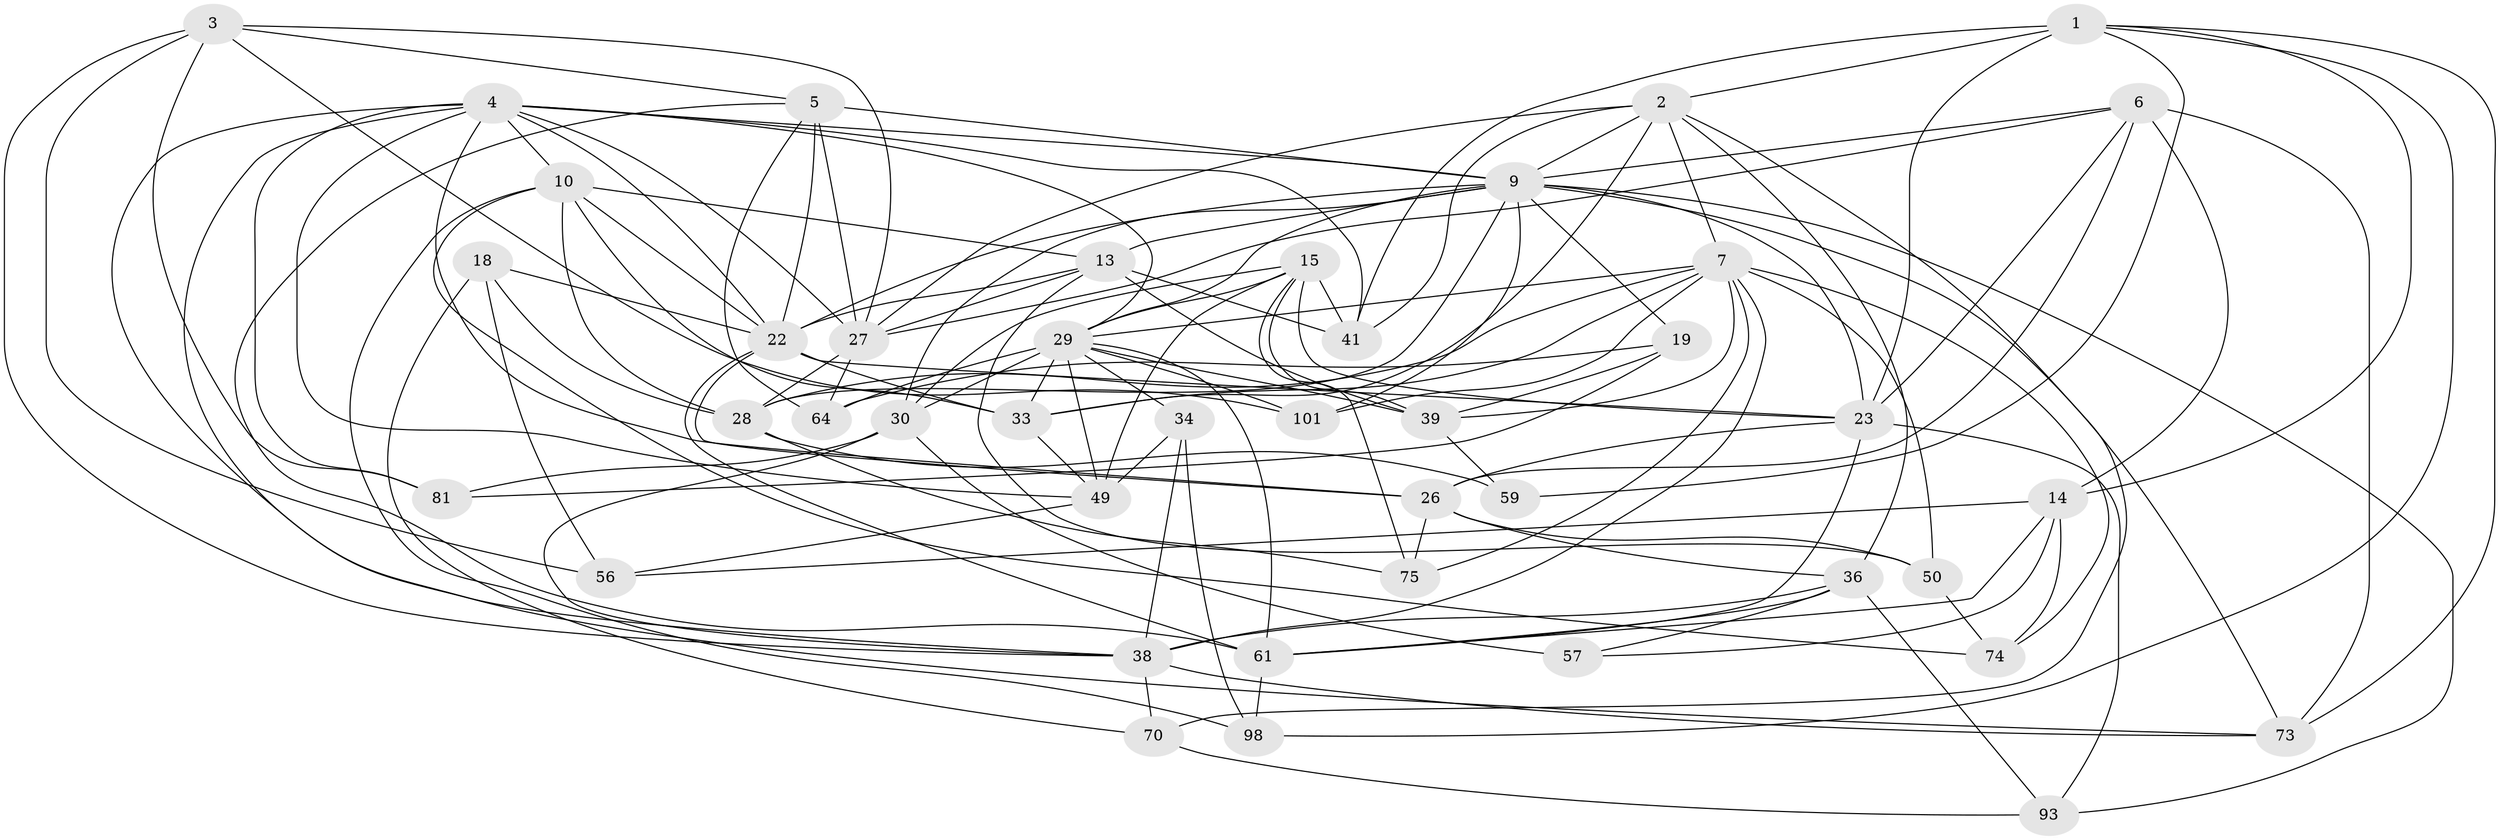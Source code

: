 // original degree distribution, {4: 1.0}
// Generated by graph-tools (version 1.1) at 2025/21/03/04/25 18:21:02]
// undirected, 42 vertices, 130 edges
graph export_dot {
graph [start="1"]
  node [color=gray90,style=filled];
  1 [super="+17"];
  2 [super="+42+105"];
  3 [super="+45"];
  4 [super="+11"];
  5 [super="+69"];
  6 [super="+35"];
  7 [super="+54+8"];
  9 [super="+20+21"];
  10 [super="+90+58"];
  13 [super="+48+62"];
  14 [super="+72"];
  15 [super="+44"];
  18;
  19;
  22 [super="+71+31"];
  23 [super="+80"];
  26 [super="+67+52"];
  27 [super="+78+46"];
  28 [super="+32+83"];
  29 [super="+103+40+77"];
  30 [super="+51+89"];
  33 [super="+68+79"];
  34;
  36 [super="+37"];
  38 [super="+47+87"];
  39 [super="+43+76"];
  41 [super="+92"];
  49 [super="+53+82"];
  50;
  56;
  57;
  59;
  61 [super="+97+65"];
  64;
  70;
  73 [super="+85"];
  74;
  75;
  81;
  93;
  98;
  101;
  1 -- 14;
  1 -- 73;
  1 -- 2;
  1 -- 98;
  1 -- 59;
  1 -- 23 [weight=2];
  1 -- 41;
  2 -- 9;
  2 -- 70;
  2 -- 27;
  2 -- 36;
  2 -- 7;
  2 -- 41;
  2 -- 33;
  3 -- 56;
  3 -- 101;
  3 -- 27;
  3 -- 81;
  3 -- 38;
  3 -- 5;
  4 -- 41 [weight=2];
  4 -- 29;
  4 -- 73;
  4 -- 26 [weight=3];
  4 -- 38;
  4 -- 9;
  4 -- 81;
  4 -- 49;
  4 -- 22;
  4 -- 27;
  4 -- 10;
  5 -- 22;
  5 -- 9;
  5 -- 61;
  5 -- 64;
  5 -- 27;
  6 -- 14;
  6 -- 73;
  6 -- 26;
  6 -- 23;
  6 -- 27;
  6 -- 9;
  7 -- 101;
  7 -- 33;
  7 -- 50;
  7 -- 74;
  7 -- 38;
  7 -- 75;
  7 -- 29;
  7 -- 28;
  7 -- 39;
  9 -- 93;
  9 -- 101;
  9 -- 73 [weight=2];
  9 -- 23;
  9 -- 28 [weight=3];
  9 -- 19;
  9 -- 13;
  9 -- 30 [weight=2];
  9 -- 29;
  9 -- 22;
  10 -- 74;
  10 -- 13 [weight=2];
  10 -- 22;
  10 -- 28;
  10 -- 33;
  10 -- 98;
  13 -- 50;
  13 -- 27;
  13 -- 41;
  13 -- 39;
  13 -- 22;
  14 -- 57;
  14 -- 56;
  14 -- 74;
  14 -- 61;
  15 -- 30;
  15 -- 29;
  15 -- 49;
  15 -- 23;
  15 -- 41;
  15 -- 75;
  15 -- 39 [weight=2];
  18 -- 56;
  18 -- 70;
  18 -- 28;
  18 -- 22;
  19 -- 81;
  19 -- 39;
  19 -- 64;
  22 -- 61;
  22 -- 33;
  22 -- 23;
  22 -- 26;
  23 -- 26 [weight=2];
  23 -- 93;
  23 -- 61;
  26 -- 75;
  26 -- 50;
  26 -- 36;
  27 -- 64;
  27 -- 28;
  28 -- 59 [weight=2];
  28 -- 75;
  29 -- 64;
  29 -- 30;
  29 -- 34;
  29 -- 33;
  29 -- 49;
  29 -- 61 [weight=2];
  29 -- 101;
  29 -- 39 [weight=2];
  30 -- 57 [weight=2];
  30 -- 38;
  30 -- 81;
  33 -- 49;
  34 -- 49;
  34 -- 98;
  34 -- 38;
  36 -- 93;
  36 -- 38;
  36 -- 57;
  36 -- 61;
  38 -- 70;
  38 -- 73;
  39 -- 59;
  49 -- 56;
  50 -- 74;
  61 -- 98;
  70 -- 93;
}
